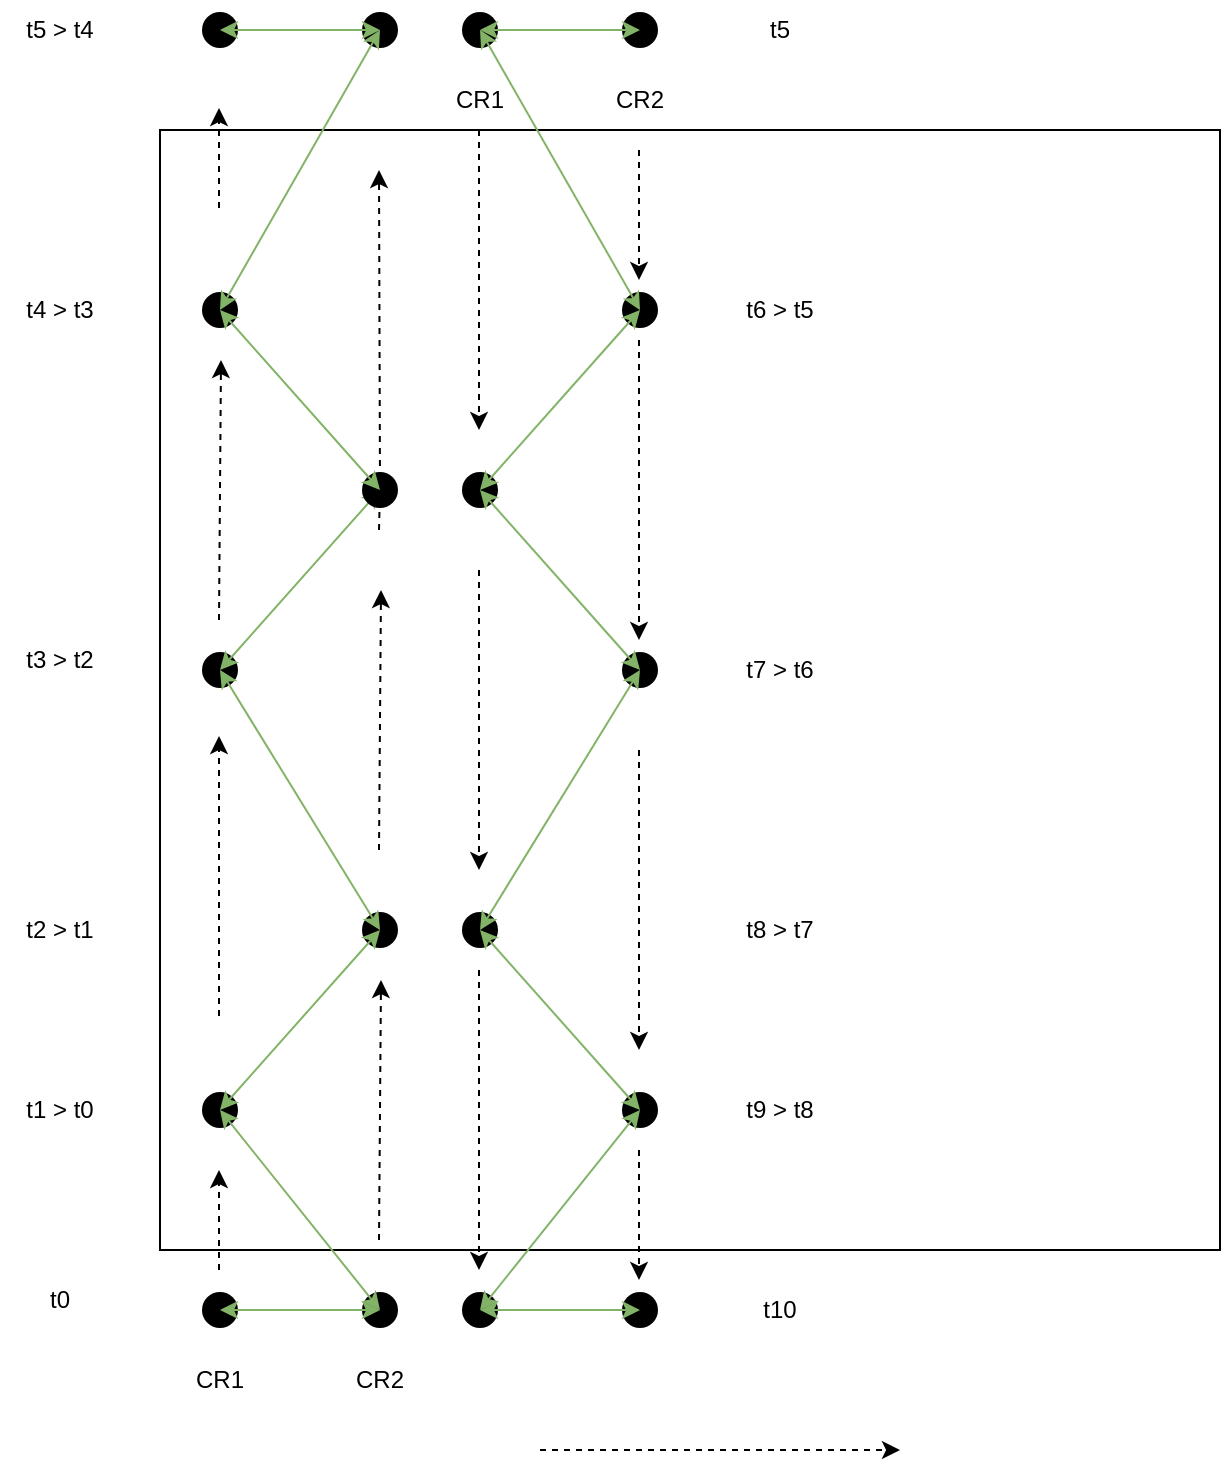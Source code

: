 <mxfile>
    <diagram id="CYYaLjD-E2wavenpG5ps" name="Page-1">
        <mxGraphModel dx="2351" dy="2503" grid="1" gridSize="10" guides="1" tooltips="1" connect="1" arrows="1" fold="1" page="1" pageScale="1" pageWidth="850" pageHeight="1100" math="0" shadow="0">
            <root>
                <mxCell id="0"/>
                <mxCell id="1" parent="0"/>
                <mxCell id="54" value="" style="rounded=0;whiteSpace=wrap;html=1;" parent="1" vertex="1">
                    <mxGeometry x="-80" y="-390" width="530" height="560" as="geometry"/>
                </mxCell>
                <mxCell id="3" value="" style="shape=waypoint;sketch=0;fillStyle=solid;size=6;pointerEvents=1;points=[];fillColor=none;resizable=0;rotatable=0;perimeter=centerPerimeter;snapToPoint=1;strokeWidth=7;" parent="1" vertex="1">
                    <mxGeometry x="20" y="190" width="20" height="20" as="geometry"/>
                </mxCell>
                <mxCell id="4" value="" style="shape=waypoint;sketch=0;fillStyle=solid;size=6;pointerEvents=1;points=[];fillColor=none;resizable=0;rotatable=0;perimeter=centerPerimeter;snapToPoint=1;strokeWidth=7;" parent="1" vertex="1">
                    <mxGeometry x="-60" y="190" width="20" height="20" as="geometry"/>
                </mxCell>
                <mxCell id="8" value="" style="endArrow=classic;startArrow=classic;html=1;exitX=1.091;exitY=0.611;exitDx=0;exitDy=0;exitPerimeter=0;entryX=0.331;entryY=0.611;entryDx=0;entryDy=0;entryPerimeter=0;fillColor=#d5e8d4;strokeColor=#82b366;" parent="1" source="4" target="3" edge="1">
                    <mxGeometry width="50" height="50" relative="1" as="geometry">
                        <mxPoint x="160" y="90" as="sourcePoint"/>
                        <mxPoint x="210" y="40" as="targetPoint"/>
                    </mxGeometry>
                </mxCell>
                <mxCell id="15" value="CR1" style="text;html=1;strokeColor=none;fillColor=none;align=center;verticalAlign=middle;whiteSpace=wrap;rounded=0;strokeWidth=0;" parent="1" vertex="1">
                    <mxGeometry x="-80" y="220" width="60" height="30" as="geometry"/>
                </mxCell>
                <mxCell id="16" value="CR2" style="text;html=1;strokeColor=none;fillColor=none;align=center;verticalAlign=middle;whiteSpace=wrap;rounded=0;strokeWidth=0;" parent="1" vertex="1">
                    <mxGeometry y="220" width="60" height="30" as="geometry"/>
                </mxCell>
                <mxCell id="18" value="t0" style="text;html=1;strokeColor=none;fillColor=none;align=center;verticalAlign=middle;whiteSpace=wrap;rounded=0;" parent="1" vertex="1">
                    <mxGeometry x="-160" y="180" width="60" height="30" as="geometry"/>
                </mxCell>
                <mxCell id="20" value="" style="shape=waypoint;sketch=0;fillStyle=solid;size=6;pointerEvents=1;points=[];fillColor=none;resizable=0;rotatable=0;perimeter=centerPerimeter;snapToPoint=1;strokeWidth=7;" parent="1" vertex="1">
                    <mxGeometry x="-60" y="-130" width="20" height="20" as="geometry"/>
                </mxCell>
                <mxCell id="22" value="" style="endArrow=classic;startArrow=classic;html=1;exitX=1.091;exitY=0.611;exitDx=0;exitDy=0;exitPerimeter=0;entryX=0.331;entryY=0.611;entryDx=0;entryDy=0;entryPerimeter=0;fillColor=#d5e8d4;strokeColor=#82b366;" parent="1" source="20" target="19" edge="1">
                    <mxGeometry width="50" height="50" relative="1" as="geometry">
                        <mxPoint x="160" y="-230" as="sourcePoint"/>
                        <mxPoint x="210" y="-280" as="targetPoint"/>
                    </mxGeometry>
                </mxCell>
                <mxCell id="32" value="" style="endArrow=classic;html=1;dashed=1;" parent="1" edge="1">
                    <mxGeometry width="50" height="50" relative="1" as="geometry">
                        <mxPoint x="29.5" y="165" as="sourcePoint"/>
                        <mxPoint x="30.5" y="35" as="targetPoint"/>
                    </mxGeometry>
                </mxCell>
                <mxCell id="33" value="" style="endArrow=classic;html=1;dashed=1;" parent="1" edge="1">
                    <mxGeometry width="50" height="50" relative="1" as="geometry">
                        <mxPoint x="-50.5" y="180" as="sourcePoint"/>
                        <mxPoint x="-50.5" y="130" as="targetPoint"/>
                    </mxGeometry>
                </mxCell>
                <mxCell id="35" value="t1 &amp;gt; t0" style="text;html=1;strokeColor=none;fillColor=none;align=center;verticalAlign=middle;whiteSpace=wrap;rounded=0;" parent="1" vertex="1">
                    <mxGeometry x="-160" y="85" width="60" height="30" as="geometry"/>
                </mxCell>
                <mxCell id="36" value="" style="shape=waypoint;sketch=0;fillStyle=solid;size=6;pointerEvents=1;points=[];fillColor=none;resizable=0;rotatable=0;perimeter=centerPerimeter;snapToPoint=1;strokeWidth=7;" parent="1" vertex="1">
                    <mxGeometry x="20" y="-450" width="20" height="20" as="geometry"/>
                </mxCell>
                <mxCell id="37" value="" style="shape=waypoint;sketch=0;fillStyle=solid;size=6;pointerEvents=1;points=[];fillColor=none;resizable=0;rotatable=0;perimeter=centerPerimeter;snapToPoint=1;strokeWidth=7;" parent="1" vertex="1">
                    <mxGeometry x="-60" y="-450" width="20" height="20" as="geometry"/>
                </mxCell>
                <mxCell id="39" value="" style="endArrow=classic;startArrow=classic;html=1;exitX=1.091;exitY=0.611;exitDx=0;exitDy=0;exitPerimeter=0;entryX=0.331;entryY=0.611;entryDx=0;entryDy=0;entryPerimeter=0;fillColor=#d5e8d4;strokeColor=#82b366;" parent="1" source="37" target="36" edge="1">
                    <mxGeometry width="50" height="50" relative="1" as="geometry">
                        <mxPoint x="160" y="-550" as="sourcePoint"/>
                        <mxPoint x="210" y="-600" as="targetPoint"/>
                    </mxGeometry>
                </mxCell>
                <mxCell id="50" value="" style="endArrow=classic;html=1;dashed=1;startArrow=none;" parent="1" edge="1" source="19">
                    <mxGeometry width="50" height="50" relative="1" as="geometry">
                        <mxPoint x="29.5" y="-190" as="sourcePoint"/>
                        <mxPoint x="29.5" y="-370" as="targetPoint"/>
                    </mxGeometry>
                </mxCell>
                <mxCell id="51" value="" style="endArrow=classic;html=1;dashed=1;" parent="1" edge="1">
                    <mxGeometry width="50" height="50" relative="1" as="geometry">
                        <mxPoint x="-50.5" y="53" as="sourcePoint"/>
                        <mxPoint x="-50.5" y="-87" as="targetPoint"/>
                    </mxGeometry>
                </mxCell>
                <mxCell id="53" value="t5 &amp;gt; t4" style="text;html=1;strokeColor=none;fillColor=none;align=center;verticalAlign=middle;whiteSpace=wrap;rounded=0;" parent="1" vertex="1">
                    <mxGeometry x="-160" y="-455" width="60" height="30" as="geometry"/>
                </mxCell>
                <mxCell id="65" value="" style="shape=waypoint;sketch=0;fillStyle=solid;size=6;pointerEvents=1;points=[];fillColor=none;resizable=0;rotatable=0;perimeter=centerPerimeter;snapToPoint=1;strokeWidth=7;" parent="1" vertex="1">
                    <mxGeometry x="150" y="-450" width="20" height="20" as="geometry"/>
                </mxCell>
                <mxCell id="66" value="" style="shape=waypoint;sketch=0;fillStyle=solid;size=6;pointerEvents=1;points=[];fillColor=none;resizable=0;rotatable=0;perimeter=centerPerimeter;snapToPoint=1;strokeWidth=7;" parent="1" vertex="1">
                    <mxGeometry x="70" y="-450" width="20" height="20" as="geometry"/>
                </mxCell>
                <mxCell id="68" value="" style="endArrow=classic;startArrow=classic;html=1;exitX=1.091;exitY=0.611;exitDx=0;exitDy=0;exitPerimeter=0;entryX=0.331;entryY=0.611;entryDx=0;entryDy=0;entryPerimeter=0;fillColor=#d5e8d4;strokeColor=#82b366;" parent="1" source="66" target="65" edge="1">
                    <mxGeometry width="50" height="50" relative="1" as="geometry">
                        <mxPoint x="290" y="-550" as="sourcePoint"/>
                        <mxPoint x="340" y="-600" as="targetPoint"/>
                    </mxGeometry>
                </mxCell>
                <mxCell id="75" value="CR1" style="text;html=1;strokeColor=none;fillColor=none;align=center;verticalAlign=middle;whiteSpace=wrap;rounded=0;strokeWidth=0;" parent="1" vertex="1">
                    <mxGeometry x="50" y="-420" width="60" height="30" as="geometry"/>
                </mxCell>
                <mxCell id="76" value="CR2" style="text;html=1;strokeColor=none;fillColor=none;align=center;verticalAlign=middle;whiteSpace=wrap;rounded=0;strokeWidth=0;" parent="1" vertex="1">
                    <mxGeometry x="130" y="-420" width="60" height="30" as="geometry"/>
                </mxCell>
                <mxCell id="78" value="" style="endArrow=classic;html=1;dashed=1;" parent="1" edge="1">
                    <mxGeometry width="50" height="50" relative="1" as="geometry">
                        <mxPoint x="110" y="270" as="sourcePoint"/>
                        <mxPoint x="290" y="270" as="targetPoint"/>
                    </mxGeometry>
                </mxCell>
                <mxCell id="111" value="" style="endArrow=classic;html=1;dashed=1;" parent="1" edge="1">
                    <mxGeometry width="50" height="50" relative="1" as="geometry">
                        <mxPoint x="79.5" y="30" as="sourcePoint"/>
                        <mxPoint x="79.5" y="180" as="targetPoint"/>
                    </mxGeometry>
                </mxCell>
                <mxCell id="118" value="" style="shape=waypoint;sketch=0;fillStyle=solid;size=6;pointerEvents=1;points=[];fillColor=none;resizable=0;rotatable=0;perimeter=centerPerimeter;snapToPoint=1;strokeWidth=7;" vertex="1" parent="1">
                    <mxGeometry x="-60" y="90" width="20" height="20" as="geometry"/>
                </mxCell>
                <mxCell id="119" value="" style="endArrow=classic;startArrow=classic;html=1;exitX=0.491;exitY=0.791;exitDx=0;exitDy=0;exitPerimeter=0;fillColor=#d5e8d4;strokeColor=#82b366;" edge="1" parent="1" source="118">
                    <mxGeometry width="50" height="50" relative="1" as="geometry">
                        <mxPoint x="-40" y="210" as="sourcePoint"/>
                        <mxPoint x="30" y="200" as="targetPoint"/>
                    </mxGeometry>
                </mxCell>
                <mxCell id="120" value="" style="shape=waypoint;sketch=0;fillStyle=solid;size=6;pointerEvents=1;points=[];fillColor=none;resizable=0;rotatable=0;perimeter=centerPerimeter;snapToPoint=1;strokeWidth=7;" vertex="1" parent="1">
                    <mxGeometry x="20" width="20" height="20" as="geometry"/>
                </mxCell>
                <mxCell id="121" value="" style="endArrow=none;html=1;dashed=1;" edge="1" parent="1" target="19">
                    <mxGeometry width="50" height="50" relative="1" as="geometry">
                        <mxPoint x="29.5" y="-190" as="sourcePoint"/>
                        <mxPoint x="29.5" y="-370" as="targetPoint"/>
                    </mxGeometry>
                </mxCell>
                <mxCell id="19" value="" style="shape=waypoint;sketch=0;fillStyle=solid;size=6;pointerEvents=1;points=[];fillColor=none;resizable=0;rotatable=0;perimeter=centerPerimeter;snapToPoint=1;strokeWidth=7;" parent="1" vertex="1">
                    <mxGeometry x="20" y="-220" width="20" height="20" as="geometry"/>
                </mxCell>
                <mxCell id="123" value="" style="endArrow=classic;html=1;dashed=1;" edge="1" parent="1">
                    <mxGeometry width="50" height="50" relative="1" as="geometry">
                        <mxPoint x="29.5" y="-30" as="sourcePoint"/>
                        <mxPoint x="30.5" y="-160" as="targetPoint"/>
                    </mxGeometry>
                </mxCell>
                <mxCell id="124" value="" style="endArrow=classic;startArrow=classic;html=1;fillColor=#d5e8d4;strokeColor=#82b366;entryX=0.391;entryY=0.611;entryDx=0;entryDy=0;entryPerimeter=0;" edge="1" parent="1" target="120">
                    <mxGeometry width="50" height="50" relative="1" as="geometry">
                        <mxPoint x="-50" y="100" as="sourcePoint"/>
                        <mxPoint x="40" y="210" as="targetPoint"/>
                    </mxGeometry>
                </mxCell>
                <mxCell id="125" value="" style="endArrow=classic;startArrow=classic;html=1;fillColor=#d5e8d4;strokeColor=#82b366;entryX=0.431;entryY=0.691;entryDx=0;entryDy=0;entryPerimeter=0;exitX=0.751;exitY=0.971;exitDx=0;exitDy=0;exitPerimeter=0;" edge="1" parent="1" source="120" target="20">
                    <mxGeometry width="50" height="50" relative="1" as="geometry">
                        <mxPoint x="-40" y="110" as="sourcePoint"/>
                        <mxPoint x="40" y="20" as="targetPoint"/>
                    </mxGeometry>
                </mxCell>
                <mxCell id="126" value="" style="shape=waypoint;sketch=0;fillStyle=solid;size=6;pointerEvents=1;points=[];fillColor=none;resizable=0;rotatable=0;perimeter=centerPerimeter;snapToPoint=1;strokeWidth=7;" vertex="1" parent="1">
                    <mxGeometry x="-60" y="-310" width="20" height="20" as="geometry"/>
                </mxCell>
                <mxCell id="127" value="" style="endArrow=classic;startArrow=classic;html=1;fillColor=#d5e8d4;strokeColor=#82b366;" edge="1" parent="1" source="19" target="126">
                    <mxGeometry width="50" height="50" relative="1" as="geometry">
                        <mxPoint x="40" y="20" as="sourcePoint"/>
                        <mxPoint x="-40" y="-110" as="targetPoint"/>
                    </mxGeometry>
                </mxCell>
                <mxCell id="128" value="" style="endArrow=classic;startArrow=classic;html=1;fillColor=#d5e8d4;strokeColor=#82b366;entryX=0.511;entryY=0.731;entryDx=0;entryDy=0;entryPerimeter=0;" edge="1" parent="1" source="126" target="36">
                    <mxGeometry width="50" height="50" relative="1" as="geometry">
                        <mxPoint x="40" y="-200" as="sourcePoint"/>
                        <mxPoint x="-40" y="-290" as="targetPoint"/>
                    </mxGeometry>
                </mxCell>
                <mxCell id="129" value="" style="endArrow=classic;html=1;dashed=1;" edge="1" parent="1">
                    <mxGeometry width="50" height="50" relative="1" as="geometry">
                        <mxPoint x="-50.5" y="-145" as="sourcePoint"/>
                        <mxPoint x="-49.5" y="-275" as="targetPoint"/>
                    </mxGeometry>
                </mxCell>
                <mxCell id="130" value="" style="endArrow=classic;html=1;dashed=1;" edge="1" parent="1">
                    <mxGeometry width="50" height="50" relative="1" as="geometry">
                        <mxPoint x="-50.5" y="-351" as="sourcePoint"/>
                        <mxPoint x="-50.5" y="-401" as="targetPoint"/>
                    </mxGeometry>
                </mxCell>
                <mxCell id="132" value="" style="shape=waypoint;sketch=0;fillStyle=solid;size=6;pointerEvents=1;points=[];fillColor=none;resizable=0;rotatable=0;perimeter=centerPerimeter;snapToPoint=1;strokeWidth=7;" vertex="1" parent="1">
                    <mxGeometry x="150" y="-310" width="20" height="20" as="geometry"/>
                </mxCell>
                <mxCell id="133" value="" style="shape=waypoint;sketch=0;fillStyle=solid;size=6;pointerEvents=1;points=[];fillColor=none;resizable=0;rotatable=0;perimeter=centerPerimeter;snapToPoint=1;strokeWidth=7;" vertex="1" parent="1">
                    <mxGeometry x="70" y="-220" width="20" height="20" as="geometry"/>
                </mxCell>
                <mxCell id="134" value="" style="shape=waypoint;sketch=0;fillStyle=solid;size=6;pointerEvents=1;points=[];fillColor=none;resizable=0;rotatable=0;perimeter=centerPerimeter;snapToPoint=1;strokeWidth=7;" vertex="1" parent="1">
                    <mxGeometry x="70" width="20" height="20" as="geometry"/>
                </mxCell>
                <mxCell id="135" value="" style="shape=waypoint;sketch=0;fillStyle=solid;size=6;pointerEvents=1;points=[];fillColor=none;resizable=0;rotatable=0;perimeter=centerPerimeter;snapToPoint=1;strokeWidth=7;" vertex="1" parent="1">
                    <mxGeometry x="150" y="-130" width="20" height="20" as="geometry"/>
                </mxCell>
                <mxCell id="136" value="" style="shape=waypoint;sketch=0;fillStyle=solid;size=6;pointerEvents=1;points=[];fillColor=none;resizable=0;rotatable=0;perimeter=centerPerimeter;snapToPoint=1;strokeWidth=7;" vertex="1" parent="1">
                    <mxGeometry x="150" y="90" width="20" height="20" as="geometry"/>
                </mxCell>
                <mxCell id="137" value="" style="shape=waypoint;sketch=0;fillStyle=solid;size=6;pointerEvents=1;points=[];fillColor=none;resizable=0;rotatable=0;perimeter=centerPerimeter;snapToPoint=1;strokeWidth=7;" vertex="1" parent="1">
                    <mxGeometry x="70" y="190" width="20" height="20" as="geometry"/>
                </mxCell>
                <mxCell id="138" value="" style="shape=waypoint;sketch=0;fillStyle=solid;size=6;pointerEvents=1;points=[];fillColor=none;resizable=0;rotatable=0;perimeter=centerPerimeter;snapToPoint=1;strokeWidth=7;" vertex="1" parent="1">
                    <mxGeometry x="150" y="190" width="20" height="20" as="geometry"/>
                </mxCell>
                <mxCell id="139" value="" style="endArrow=classic;html=1;dashed=1;" edge="1" parent="1">
                    <mxGeometry width="50" height="50" relative="1" as="geometry">
                        <mxPoint x="159.5" y="-80" as="sourcePoint"/>
                        <mxPoint x="159.5" y="70" as="targetPoint"/>
                    </mxGeometry>
                </mxCell>
                <mxCell id="140" value="" style="endArrow=classic;html=1;dashed=1;" edge="1" parent="1">
                    <mxGeometry width="50" height="50" relative="1" as="geometry">
                        <mxPoint x="79.5" y="-390" as="sourcePoint"/>
                        <mxPoint x="79.5" y="-240" as="targetPoint"/>
                    </mxGeometry>
                </mxCell>
                <mxCell id="141" value="" style="endArrow=classic;html=1;dashed=1;" edge="1" parent="1">
                    <mxGeometry width="50" height="50" relative="1" as="geometry">
                        <mxPoint x="159.5" y="-380" as="sourcePoint"/>
                        <mxPoint x="159.5" y="-315" as="targetPoint"/>
                    </mxGeometry>
                </mxCell>
                <mxCell id="142" value="" style="endArrow=classic;html=1;dashed=1;" edge="1" parent="1">
                    <mxGeometry width="50" height="50" relative="1" as="geometry">
                        <mxPoint x="79.5" y="-170" as="sourcePoint"/>
                        <mxPoint x="79.5" y="-20" as="targetPoint"/>
                    </mxGeometry>
                </mxCell>
                <mxCell id="143" value="" style="endArrow=classic;html=1;dashed=1;" edge="1" parent="1">
                    <mxGeometry width="50" height="50" relative="1" as="geometry">
                        <mxPoint x="159.5" y="-285" as="sourcePoint"/>
                        <mxPoint x="159.5" y="-135" as="targetPoint"/>
                    </mxGeometry>
                </mxCell>
                <mxCell id="144" value="" style="endArrow=classic;html=1;dashed=1;" edge="1" parent="1">
                    <mxGeometry width="50" height="50" relative="1" as="geometry">
                        <mxPoint x="159.5" y="120" as="sourcePoint"/>
                        <mxPoint x="159.5" y="185" as="targetPoint"/>
                    </mxGeometry>
                </mxCell>
                <mxCell id="145" value="" style="endArrow=classic;startArrow=classic;html=1;exitX=0.471;exitY=0.691;exitDx=0;exitDy=0;exitPerimeter=0;fillColor=#d5e8d4;strokeColor=#82b366;entryX=0.651;entryY=0.971;entryDx=0;entryDy=0;entryPerimeter=0;" edge="1" parent="1" source="132" target="66">
                    <mxGeometry width="50" height="50" relative="1" as="geometry">
                        <mxPoint x="-40" y="110" as="sourcePoint"/>
                        <mxPoint x="160" y="-440" as="targetPoint"/>
                    </mxGeometry>
                </mxCell>
                <mxCell id="146" value="" style="endArrow=classic;startArrow=classic;html=1;exitX=0.351;exitY=0.811;exitDx=0;exitDy=0;exitPerimeter=0;fillColor=#d5e8d4;strokeColor=#82b366;entryX=0.311;entryY=0.751;entryDx=0;entryDy=0;entryPerimeter=0;" edge="1" parent="1" source="132" target="133">
                    <mxGeometry width="50" height="50" relative="1" as="geometry">
                        <mxPoint x="90" y="-290" as="sourcePoint"/>
                        <mxPoint x="170" y="-430" as="targetPoint"/>
                    </mxGeometry>
                </mxCell>
                <mxCell id="147" value="" style="endArrow=classic;startArrow=classic;html=1;fillColor=#d5e8d4;strokeColor=#82b366;" edge="1" parent="1" source="135" target="134">
                    <mxGeometry width="50" height="50" relative="1" as="geometry">
                        <mxPoint x="90" y="-290" as="sourcePoint"/>
                        <mxPoint x="170" y="-200" as="targetPoint"/>
                    </mxGeometry>
                </mxCell>
                <mxCell id="148" value="" style="endArrow=classic;startArrow=classic;html=1;fillColor=#d5e8d4;strokeColor=#82b366;exitX=0.371;exitY=1.111;exitDx=0;exitDy=0;exitPerimeter=0;entryX=0.471;entryY=0.391;entryDx=0;entryDy=0;entryPerimeter=0;" edge="1" parent="1" source="133" target="135">
                    <mxGeometry width="50" height="50" relative="1" as="geometry">
                        <mxPoint x="90" y="-110" as="sourcePoint"/>
                        <mxPoint x="170" y="20" as="targetPoint"/>
                    </mxGeometry>
                </mxCell>
                <mxCell id="149" value="" style="endArrow=classic;startArrow=classic;html=1;fillColor=#d5e8d4;strokeColor=#82b366;exitX=0.251;exitY=0.431;exitDx=0;exitDy=0;exitPerimeter=0;" edge="1" parent="1" source="134" target="136">
                    <mxGeometry width="50" height="50" relative="1" as="geometry">
                        <mxPoint x="170" y="-200" as="sourcePoint"/>
                        <mxPoint x="90" y="-110" as="targetPoint"/>
                    </mxGeometry>
                </mxCell>
                <mxCell id="150" value="" style="endArrow=classic;startArrow=classic;html=1;fillColor=#d5e8d4;strokeColor=#82b366;exitX=0.711;exitY=0.351;exitDx=0;exitDy=0;exitPerimeter=0;entryX=0.591;entryY=0.851;entryDx=0;entryDy=0;entryPerimeter=0;" edge="1" parent="1" source="137" target="136">
                    <mxGeometry width="50" height="50" relative="1" as="geometry">
                        <mxPoint x="170" y="20" as="sourcePoint"/>
                        <mxPoint x="90" y="110" as="targetPoint"/>
                    </mxGeometry>
                </mxCell>
                <mxCell id="151" value="" style="endArrow=classic;startArrow=classic;html=1;fillColor=#d5e8d4;strokeColor=#82b366;exitX=0.791;exitY=0.651;exitDx=0;exitDy=0;exitPerimeter=0;entryX=0.651;entryY=0.471;entryDx=0;entryDy=0;entryPerimeter=0;" edge="1" parent="1" source="138" target="137">
                    <mxGeometry width="50" height="50" relative="1" as="geometry">
                        <mxPoint x="170" y="210" as="sourcePoint"/>
                        <mxPoint x="90" y="110" as="targetPoint"/>
                    </mxGeometry>
                </mxCell>
                <mxCell id="152" value="t2 &amp;gt; t1" style="text;html=1;strokeColor=none;fillColor=none;align=center;verticalAlign=middle;whiteSpace=wrap;rounded=0;" vertex="1" parent="1">
                    <mxGeometry x="-160" y="-5" width="60" height="30" as="geometry"/>
                </mxCell>
                <mxCell id="153" value="t3 &amp;gt; t2" style="text;html=1;strokeColor=none;fillColor=none;align=center;verticalAlign=middle;whiteSpace=wrap;rounded=0;" vertex="1" parent="1">
                    <mxGeometry x="-160" y="-140" width="60" height="30" as="geometry"/>
                </mxCell>
                <mxCell id="154" value="t4 &amp;gt; t3" style="text;html=1;strokeColor=none;fillColor=none;align=center;verticalAlign=middle;whiteSpace=wrap;rounded=0;" vertex="1" parent="1">
                    <mxGeometry x="-160" y="-315" width="60" height="30" as="geometry"/>
                </mxCell>
                <mxCell id="156" value="t5" style="text;html=1;strokeColor=none;fillColor=none;align=center;verticalAlign=middle;whiteSpace=wrap;rounded=0;" vertex="1" parent="1">
                    <mxGeometry x="200" y="-455" width="60" height="30" as="geometry"/>
                </mxCell>
                <mxCell id="157" value="t6 &amp;gt; t5" style="text;html=1;strokeColor=none;fillColor=none;align=center;verticalAlign=middle;whiteSpace=wrap;rounded=0;" vertex="1" parent="1">
                    <mxGeometry x="200" y="-315" width="60" height="30" as="geometry"/>
                </mxCell>
                <mxCell id="158" value="t7 &amp;gt; t6" style="text;html=1;strokeColor=none;fillColor=none;align=center;verticalAlign=middle;whiteSpace=wrap;rounded=0;" vertex="1" parent="1">
                    <mxGeometry x="200" y="-135" width="60" height="30" as="geometry"/>
                </mxCell>
                <mxCell id="159" value="t8 &amp;gt; t7" style="text;html=1;strokeColor=none;fillColor=none;align=center;verticalAlign=middle;whiteSpace=wrap;rounded=0;" vertex="1" parent="1">
                    <mxGeometry x="200" y="-5" width="60" height="30" as="geometry"/>
                </mxCell>
                <mxCell id="160" value="t9 &amp;gt; t8" style="text;html=1;strokeColor=none;fillColor=none;align=center;verticalAlign=middle;whiteSpace=wrap;rounded=0;" vertex="1" parent="1">
                    <mxGeometry x="200" y="85" width="60" height="30" as="geometry"/>
                </mxCell>
                <mxCell id="161" value="t10" style="text;html=1;strokeColor=none;fillColor=none;align=center;verticalAlign=middle;whiteSpace=wrap;rounded=0;" vertex="1" parent="1">
                    <mxGeometry x="200" y="185" width="60" height="30" as="geometry"/>
                </mxCell>
            </root>
        </mxGraphModel>
    </diagram>
</mxfile>